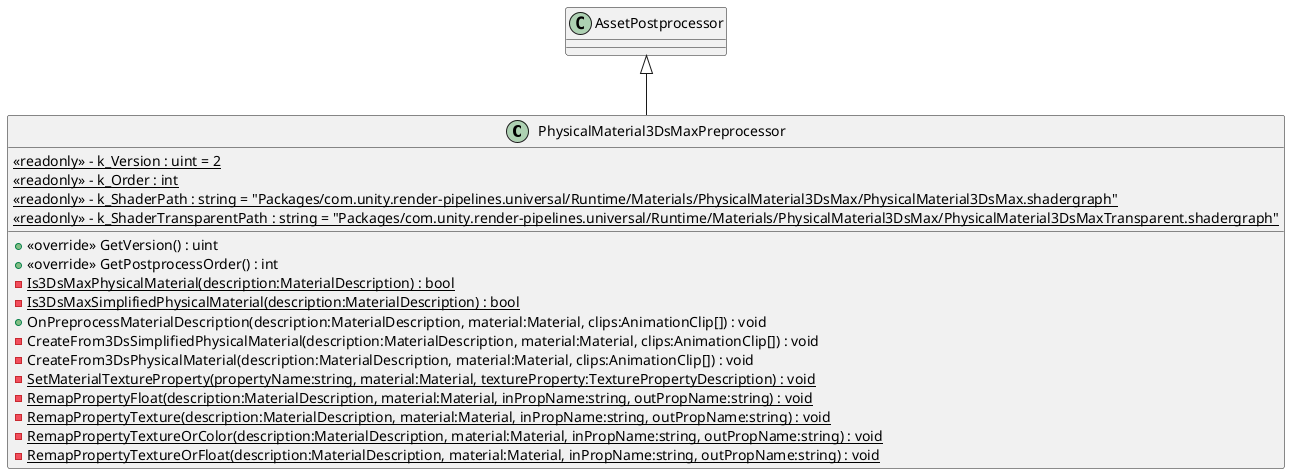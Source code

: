 @startuml
class PhysicalMaterial3DsMaxPreprocessor {
    {static} <<readonly>> - k_Version : uint = 2
    {static} <<readonly>> - k_Order : int
    {static} <<readonly>> - k_ShaderPath : string = "Packages/com.unity.render-pipelines.universal/Runtime/Materials/PhysicalMaterial3DsMax/PhysicalMaterial3DsMax.shadergraph"
    {static} <<readonly>> - k_ShaderTransparentPath : string = "Packages/com.unity.render-pipelines.universal/Runtime/Materials/PhysicalMaterial3DsMax/PhysicalMaterial3DsMaxTransparent.shadergraph"
    + <<override>> GetVersion() : uint
    + <<override>> GetPostprocessOrder() : int
    {static} - Is3DsMaxPhysicalMaterial(description:MaterialDescription) : bool
    {static} - Is3DsMaxSimplifiedPhysicalMaterial(description:MaterialDescription) : bool
    + OnPreprocessMaterialDescription(description:MaterialDescription, material:Material, clips:AnimationClip[]) : void
    - CreateFrom3DsSimplifiedPhysicalMaterial(description:MaterialDescription, material:Material, clips:AnimationClip[]) : void
    - CreateFrom3DsPhysicalMaterial(description:MaterialDescription, material:Material, clips:AnimationClip[]) : void
    {static} - SetMaterialTextureProperty(propertyName:string, material:Material, textureProperty:TexturePropertyDescription) : void
    {static} - RemapPropertyFloat(description:MaterialDescription, material:Material, inPropName:string, outPropName:string) : void
    {static} - RemapPropertyTexture(description:MaterialDescription, material:Material, inPropName:string, outPropName:string) : void
    {static} - RemapPropertyTextureOrColor(description:MaterialDescription, material:Material, inPropName:string, outPropName:string) : void
    {static} - RemapPropertyTextureOrFloat(description:MaterialDescription, material:Material, inPropName:string, outPropName:string) : void
}
AssetPostprocessor <|-- PhysicalMaterial3DsMaxPreprocessor
@enduml
